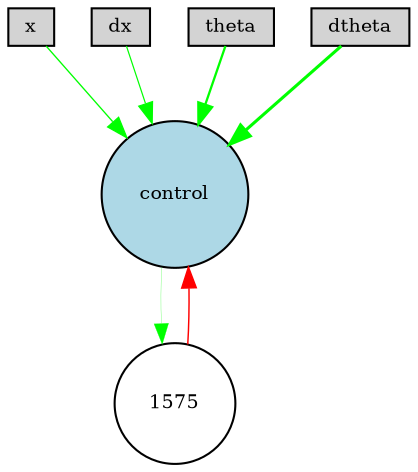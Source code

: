 digraph {
	node [fontsize=9 height=0.2 shape=circle width=0.2]
	x [fillcolor=lightgray shape=box style=filled]
	dx [fillcolor=lightgray shape=box style=filled]
	theta [fillcolor=lightgray shape=box style=filled]
	dtheta [fillcolor=lightgray shape=box style=filled]
	control [fillcolor=lightblue style=filled]
	1575 [fillcolor=white style=filled]
	theta -> control [color=green penwidth=1.0979979020467248 style=solid]
	dtheta -> control [color=green penwidth=1.490261733849987 style=solid]
	dx -> control [color=green penwidth=0.5787990505782569 style=solid]
	control -> 1575 [color=green penwidth=0.11764456667326151 style=solid]
	1575 -> control [color=red penwidth=0.699314848138935 style=solid]
	x -> control [color=green penwidth=0.6427578082510058 style=solid]
}

